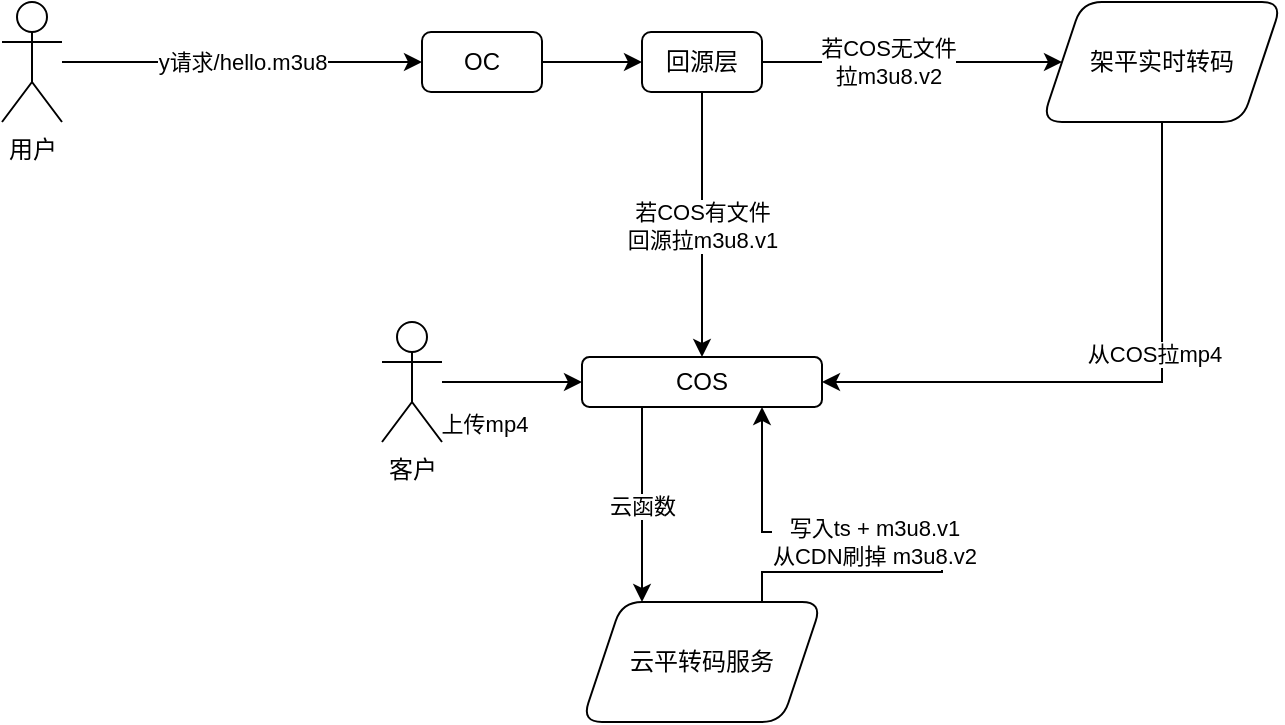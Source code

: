<mxfile version="13.6.5" type="github">
  <diagram id="Yy1lHZB_Bil_hXvj6CWL" name="Page-1">
    <mxGraphModel dx="1692" dy="483" grid="1" gridSize="10" guides="1" tooltips="1" connect="1" arrows="1" fold="1" page="1" pageScale="1" pageWidth="827" pageHeight="1169" math="0" shadow="0">
      <root>
        <mxCell id="0" />
        <mxCell id="1" parent="0" />
        <mxCell id="0brkee-HvgIIuJ729QaQ-3" value="" style="edgeStyle=orthogonalEdgeStyle;rounded=0;orthogonalLoop=1;jettySize=auto;html=1;" edge="1" parent="1" source="0brkee-HvgIIuJ729QaQ-1" target="0brkee-HvgIIuJ729QaQ-2">
          <mxGeometry relative="1" as="geometry" />
        </mxCell>
        <mxCell id="0brkee-HvgIIuJ729QaQ-1" value="OC" style="rounded=1;whiteSpace=wrap;html=1;" vertex="1" parent="1">
          <mxGeometry x="10" y="150" width="60" height="30" as="geometry" />
        </mxCell>
        <mxCell id="0brkee-HvgIIuJ729QaQ-5" value="若COS有文件&lt;br&gt;回源拉m3u8.v1" style="edgeStyle=orthogonalEdgeStyle;rounded=0;orthogonalLoop=1;jettySize=auto;html=1;" edge="1" parent="1" source="0brkee-HvgIIuJ729QaQ-2" target="0brkee-HvgIIuJ729QaQ-4">
          <mxGeometry relative="1" as="geometry" />
        </mxCell>
        <mxCell id="0brkee-HvgIIuJ729QaQ-17" value="" style="edgeStyle=orthogonalEdgeStyle;rounded=0;orthogonalLoop=1;jettySize=auto;html=1;" edge="1" parent="1" source="0brkee-HvgIIuJ729QaQ-2" target="0brkee-HvgIIuJ729QaQ-16">
          <mxGeometry relative="1" as="geometry" />
        </mxCell>
        <mxCell id="0brkee-HvgIIuJ729QaQ-20" value="若COS无文件&lt;br&gt;拉m3u8.v2" style="edgeLabel;html=1;align=center;verticalAlign=middle;resizable=0;points=[];" vertex="1" connectable="0" parent="0brkee-HvgIIuJ729QaQ-17">
          <mxGeometry x="-0.165" relative="1" as="geometry">
            <mxPoint as="offset" />
          </mxGeometry>
        </mxCell>
        <mxCell id="0brkee-HvgIIuJ729QaQ-2" value="回源层" style="rounded=1;whiteSpace=wrap;html=1;" vertex="1" parent="1">
          <mxGeometry x="120" y="150" width="60" height="30" as="geometry" />
        </mxCell>
        <mxCell id="0brkee-HvgIIuJ729QaQ-10" value="云函数" style="edgeStyle=orthogonalEdgeStyle;rounded=0;orthogonalLoop=1;jettySize=auto;html=1;exitX=0.25;exitY=1;exitDx=0;exitDy=0;entryX=0.25;entryY=0;entryDx=0;entryDy=0;" edge="1" parent="1" source="0brkee-HvgIIuJ729QaQ-4" target="0brkee-HvgIIuJ729QaQ-9">
          <mxGeometry relative="1" as="geometry" />
        </mxCell>
        <mxCell id="0brkee-HvgIIuJ729QaQ-4" value="COS" style="whiteSpace=wrap;html=1;rounded=1;" vertex="1" parent="1">
          <mxGeometry x="90" y="312.5" width="120" height="25" as="geometry" />
        </mxCell>
        <mxCell id="0brkee-HvgIIuJ729QaQ-7" value="" style="edgeStyle=orthogonalEdgeStyle;rounded=0;orthogonalLoop=1;jettySize=auto;html=1;entryX=0;entryY=0.5;entryDx=0;entryDy=0;" edge="1" parent="1" source="0brkee-HvgIIuJ729QaQ-6" target="0brkee-HvgIIuJ729QaQ-4">
          <mxGeometry relative="1" as="geometry" />
        </mxCell>
        <mxCell id="0brkee-HvgIIuJ729QaQ-8" value="上传mp4" style="edgeLabel;html=1;align=center;verticalAlign=middle;resizable=0;points=[];" vertex="1" connectable="0" parent="0brkee-HvgIIuJ729QaQ-7">
          <mxGeometry x="-0.421" y="-21" relative="1" as="geometry">
            <mxPoint as="offset" />
          </mxGeometry>
        </mxCell>
        <mxCell id="0brkee-HvgIIuJ729QaQ-6" value="客户" style="shape=umlActor;verticalLabelPosition=bottom;verticalAlign=top;html=1;outlineConnect=0;" vertex="1" parent="1">
          <mxGeometry x="-10" y="295" width="30" height="60" as="geometry" />
        </mxCell>
        <mxCell id="0brkee-HvgIIuJ729QaQ-11" style="edgeStyle=orthogonalEdgeStyle;rounded=0;orthogonalLoop=1;jettySize=auto;html=1;entryX=0.75;entryY=1;entryDx=0;entryDy=0;exitX=0.75;exitY=0;exitDx=0;exitDy=0;" edge="1" parent="1" source="0brkee-HvgIIuJ729QaQ-9" target="0brkee-HvgIIuJ729QaQ-4">
          <mxGeometry relative="1" as="geometry">
            <Array as="points">
              <mxPoint x="180" y="420" />
              <mxPoint x="270" y="420" />
              <mxPoint x="270" y="400" />
              <mxPoint x="180" y="400" />
            </Array>
          </mxGeometry>
        </mxCell>
        <mxCell id="0brkee-HvgIIuJ729QaQ-12" value="写入ts + m3u8.v1&lt;br&gt;从CDN刷掉 m3u8.v2" style="edgeLabel;html=1;align=center;verticalAlign=middle;resizable=0;points=[];" vertex="1" connectable="0" parent="0brkee-HvgIIuJ729QaQ-11">
          <mxGeometry x="0.149" y="5" relative="1" as="geometry">
            <mxPoint as="offset" />
          </mxGeometry>
        </mxCell>
        <mxCell id="0brkee-HvgIIuJ729QaQ-9" value="云平转码服务" style="shape=parallelogram;perimeter=parallelogramPerimeter;whiteSpace=wrap;html=1;fixedSize=1;rounded=1;" vertex="1" parent="1">
          <mxGeometry x="90" y="435" width="120" height="60" as="geometry" />
        </mxCell>
        <mxCell id="0brkee-HvgIIuJ729QaQ-18" style="edgeStyle=orthogonalEdgeStyle;rounded=0;orthogonalLoop=1;jettySize=auto;html=1;entryX=1;entryY=0.5;entryDx=0;entryDy=0;exitX=0.5;exitY=1;exitDx=0;exitDy=0;" edge="1" parent="1" source="0brkee-HvgIIuJ729QaQ-16" target="0brkee-HvgIIuJ729QaQ-4">
          <mxGeometry relative="1" as="geometry" />
        </mxCell>
        <mxCell id="0brkee-HvgIIuJ729QaQ-19" value="从COS拉mp4" style="edgeLabel;html=1;align=center;verticalAlign=middle;resizable=0;points=[];" vertex="1" connectable="0" parent="0brkee-HvgIIuJ729QaQ-18">
          <mxGeometry x="-0.231" y="-4" relative="1" as="geometry">
            <mxPoint as="offset" />
          </mxGeometry>
        </mxCell>
        <mxCell id="0brkee-HvgIIuJ729QaQ-16" value="架平实时转码" style="shape=parallelogram;perimeter=parallelogramPerimeter;whiteSpace=wrap;html=1;fixedSize=1;rounded=1;" vertex="1" parent="1">
          <mxGeometry x="320" y="135" width="120" height="60" as="geometry" />
        </mxCell>
        <mxCell id="0brkee-HvgIIuJ729QaQ-22" value="y请求/hello.m3u8" style="edgeStyle=orthogonalEdgeStyle;rounded=0;orthogonalLoop=1;jettySize=auto;html=1;entryX=0;entryY=0.5;entryDx=0;entryDy=0;" edge="1" parent="1" source="0brkee-HvgIIuJ729QaQ-21" target="0brkee-HvgIIuJ729QaQ-1">
          <mxGeometry relative="1" as="geometry" />
        </mxCell>
        <mxCell id="0brkee-HvgIIuJ729QaQ-21" value="用户" style="shape=umlActor;verticalLabelPosition=bottom;verticalAlign=top;html=1;outlineConnect=0;" vertex="1" parent="1">
          <mxGeometry x="-200" y="135" width="30" height="60" as="geometry" />
        </mxCell>
      </root>
    </mxGraphModel>
  </diagram>
</mxfile>
